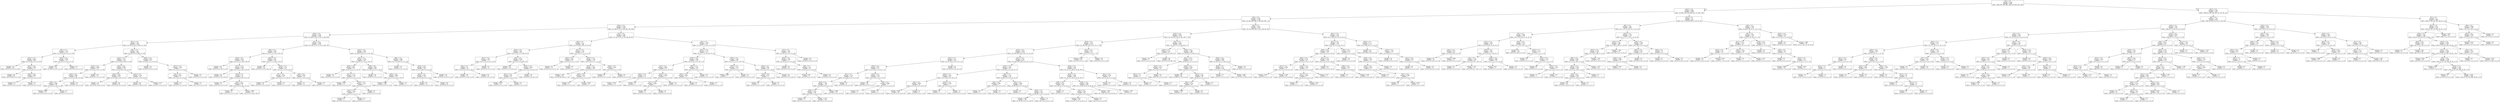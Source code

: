 digraph Tree {
node [shape=box] ;
0 [label="X[2] <= 0.5\nentropy = 3.168\nsamples = 8365\nvalue = [996, 953, 905, 895, 1000, 878, 892, 942, 904]"] ;
1 [label="X[14] <= 0.5\nentropy = 2.964\nsamples = 5978\nvalue = [0, 889, 759, 732, 368, 816, 727, 904, 783]"] ;
0 -> 1 [labeldistance=2.5, labelangle=45, headlabel="True"] ;
2 [label="X[8] <= 0.5\nentropy = 2.798\nsamples = 5164\nvalue = [0, 819, 640, 663, 0, 789, 634, 846, 773]"] ;
1 -> 2 ;
3 [label="X[20] <= 0.5\nentropy = 2.558\nsamples = 3139\nvalue = [0, 509, 0, 417, 0, 592, 385, 555, 681]"] ;
2 -> 3 ;
4 [label="X[23] <= 0.5\nentropy = 2.289\nsamples = 2259\nvalue = [0, 368, 0, 342, 0, 474, 0, 456, 619]"] ;
3 -> 4 ;
5 [label="X[17] <= 0.5\nentropy = 1.83\nsamples = 1189\nvalue = [0, 164, 0, 185, 0, 299, 0, 0, 541]"] ;
4 -> 5 ;
6 [label="X[5] <= 0.5\nentropy = 1.155\nsamples = 725\nvalue = [0, 118, 0, 92, 0, 0, 0, 0, 515]"] ;
5 -> 6 ;
7 [label="X[11] <= 0.5\nentropy = 0.616\nsamples = 604\nvalue = [0, 0, 0, 92, 0, 0, 0, 0, 512]"] ;
6 -> 7 ;
8 [label="entropy = 0.0\nsamples = 507\nvalue = [0, 0, 0, 0, 0, 0, 0, 0, 507]"] ;
7 -> 8 ;
9 [label="X[12] <= 0.5\nentropy = 0.293\nsamples = 97\nvalue = [0, 0, 0, 92, 0, 0, 0, 0, 5]"] ;
7 -> 9 ;
10 [label="entropy = 0.0\nsamples = 88\nvalue = [0, 0, 0, 88, 0, 0, 0, 0, 0]"] ;
9 -> 10 ;
11 [label="X[26] <= 0.5\nentropy = 0.991\nsamples = 9\nvalue = [0, 0, 0, 4, 0, 0, 0, 0, 5]"] ;
9 -> 11 ;
12 [label="entropy = 0.0\nsamples = 4\nvalue = [0, 0, 0, 4, 0, 0, 0, 0, 0]"] ;
11 -> 12 ;
13 [label="entropy = 0.0\nsamples = 5\nvalue = [0, 0, 0, 0, 0, 0, 0, 0, 5]"] ;
11 -> 13 ;
14 [label="X[12] <= 0.5\nentropy = 0.168\nsamples = 121\nvalue = [0, 118, 0, 0, 0, 0, 0, 0, 3]"] ;
6 -> 14 ;
15 [label="entropy = 0.0\nsamples = 118\nvalue = [0, 118, 0, 0, 0, 0, 0, 0, 0]"] ;
14 -> 15 ;
16 [label="entropy = 0.0\nsamples = 3\nvalue = [0, 0, 0, 0, 0, 0, 0, 0, 3]"] ;
14 -> 16 ;
17 [label="X[5] <= 0.5\nentropy = 1.437\nsamples = 464\nvalue = [0, 46, 0, 93, 0, 299, 0, 0, 26]"] ;
5 -> 17 ;
18 [label="X[11] <= 0.5\nentropy = 1.074\nsamples = 412\nvalue = [0, 0, 0, 90, 0, 296, 0, 0, 26]"] ;
17 -> 18 ;
19 [label="X[13] <= 0.5\nentropy = 0.499\nsamples = 237\nvalue = [0, 0, 0, 0, 0, 211, 0, 0, 26]"] ;
18 -> 19 ;
20 [label="X[24] <= 0.5\nentropy = 0.967\nsamples = 66\nvalue = [0, 0, 0, 0, 0, 40, 0, 0, 26]"] ;
19 -> 20 ;
21 [label="X[6] <= 0.5\nentropy = 0.992\nsamples = 58\nvalue = [0, 0, 0, 0, 0, 32, 0, 0, 26]"] ;
20 -> 21 ;
22 [label="entropy = 0.989\nsamples = 57\nvalue = [0, 0, 0, 0, 0, 32, 0, 0, 25]"] ;
21 -> 22 ;
23 [label="entropy = 0.0\nsamples = 1\nvalue = [0, 0, 0, 0, 0, 0, 0, 0, 1]"] ;
21 -> 23 ;
24 [label="entropy = 0.0\nsamples = 8\nvalue = [0, 0, 0, 0, 0, 8, 0, 0, 0]"] ;
20 -> 24 ;
25 [label="entropy = 0.0\nsamples = 171\nvalue = [0, 0, 0, 0, 0, 171, 0, 0, 0]"] ;
19 -> 25 ;
26 [label="X[25] <= 0.5\nentropy = 0.999\nsamples = 175\nvalue = [0, 0, 0, 90, 0, 85, 0, 0, 0]"] ;
18 -> 26 ;
27 [label="X[19] <= 0.5\nentropy = 0.905\nsamples = 131\nvalue = [0, 0, 0, 89, 0, 42, 0, 0, 0]"] ;
26 -> 27 ;
28 [label="entropy = 1.0\nsamples = 85\nvalue = [0, 0, 0, 43, 0, 42, 0, 0, 0]"] ;
27 -> 28 ;
29 [label="entropy = 0.0\nsamples = 46\nvalue = [0, 0, 0, 46, 0, 0, 0, 0, 0]"] ;
27 -> 29 ;
30 [label="X[13] <= 0.5\nentropy = 0.156\nsamples = 44\nvalue = [0, 0, 0, 1, 0, 43, 0, 0, 0]"] ;
26 -> 30 ;
31 [label="entropy = 0.0\nsamples = 39\nvalue = [0, 0, 0, 0, 0, 39, 0, 0, 0]"] ;
30 -> 31 ;
32 [label="entropy = 0.722\nsamples = 5\nvalue = [0, 0, 0, 1, 0, 4, 0, 0, 0]"] ;
30 -> 32 ;
33 [label="X[26] <= 0.5\nentropy = 0.631\nsamples = 52\nvalue = [0, 46, 0, 3, 0, 3, 0, 0, 0]"] ;
17 -> 33 ;
34 [label="entropy = 0.0\nsamples = 45\nvalue = [0, 45, 0, 0, 0, 0, 0, 0, 0]"] ;
33 -> 34 ;
35 [label="X[11] <= 0.5\nentropy = 1.449\nsamples = 7\nvalue = [0, 1, 0, 3, 0, 3, 0, 0, 0]"] ;
33 -> 35 ;
36 [label="X[1] <= 0.5\nentropy = 0.811\nsamples = 4\nvalue = [0, 1, 0, 0, 0, 3, 0, 0, 0]"] ;
35 -> 36 ;
37 [label="entropy = 0.0\nsamples = 3\nvalue = [0, 0, 0, 0, 0, 3, 0, 0, 0]"] ;
36 -> 37 ;
38 [label="entropy = 0.0\nsamples = 1\nvalue = [0, 1, 0, 0, 0, 0, 0, 0, 0]"] ;
36 -> 38 ;
39 [label="entropy = 0.0\nsamples = 3\nvalue = [0, 0, 0, 3, 0, 0, 0, 0, 0]"] ;
35 -> 39 ;
40 [label="X[1] <= 0.5\nentropy = 2.089\nsamples = 1070\nvalue = [0, 204, 0, 157, 0, 175, 0, 456, 78]"] ;
4 -> 40 ;
41 [label="X[4] <= 0.5\nentropy = 1.001\nsamples = 535\nvalue = [0, 0, 0, 7, 0, 173, 0, 355, 0]"] ;
40 -> 41 ;
42 [label="X[25] <= 0.5\nentropy = 0.914\nsamples = 243\nvalue = [0, 0, 0, 0, 0, 163, 0, 80, 0]"] ;
41 -> 42 ;
43 [label="entropy = 0.0\nsamples = 123\nvalue = [0, 0, 0, 0, 0, 123, 0, 0, 0]"] ;
42 -> 43 ;
44 [label="X[17] <= 0.5\nentropy = 0.918\nsamples = 120\nvalue = [0, 0, 0, 0, 0, 40, 0, 80, 0]"] ;
42 -> 44 ;
45 [label="entropy = 0.0\nsamples = 39\nvalue = [0, 0, 0, 0, 0, 0, 0, 39, 0]"] ;
44 -> 45 ;
46 [label="X[19] <= 0.5\nentropy = 1.0\nsamples = 81\nvalue = [0, 0, 0, 0, 0, 40, 0, 41, 0]"] ;
44 -> 46 ;
47 [label="entropy = 0.0\nsamples = 4\nvalue = [0, 0, 0, 0, 0, 4, 0, 0, 0]"] ;
46 -> 47 ;
48 [label="X[5] <= 0.5\nentropy = 0.997\nsamples = 77\nvalue = [0, 0, 0, 0, 0, 36, 0, 41, 0]"] ;
46 -> 48 ;
49 [label="entropy = 0.0\nsamples = 3\nvalue = [0, 0, 0, 0, 0, 0, 0, 3, 0]"] ;
48 -> 49 ;
50 [label="entropy = 0.999\nsamples = 74\nvalue = [0, 0, 0, 0, 0, 36, 0, 38, 0]"] ;
48 -> 50 ;
51 [label="X[25] <= 0.5\nentropy = 0.377\nsamples = 292\nvalue = [0, 0, 0, 7, 0, 10, 0, 275, 0]"] ;
41 -> 51 ;
52 [label="entropy = 0.0\nsamples = 242\nvalue = [0, 0, 0, 0, 0, 0, 0, 242, 0]"] ;
51 -> 52 ;
53 [label="X[18] <= 0.5\nentropy = 1.257\nsamples = 50\nvalue = [0, 0, 0, 7, 0, 10, 0, 33, 0]"] ;
51 -> 53 ;
54 [label="X[7] <= 0.5\nentropy = 0.316\nsamples = 35\nvalue = [0, 0, 0, 0, 0, 2, 0, 33, 0]"] ;
53 -> 54 ;
55 [label="entropy = 0.0\nsamples = 33\nvalue = [0, 0, 0, 0, 0, 0, 0, 33, 0]"] ;
54 -> 55 ;
56 [label="entropy = 0.0\nsamples = 2\nvalue = [0, 0, 0, 0, 0, 2, 0, 0, 0]"] ;
54 -> 56 ;
57 [label="X[6] <= 0.5\nentropy = 0.997\nsamples = 15\nvalue = [0, 0, 0, 7, 0, 8, 0, 0, 0]"] ;
53 -> 57 ;
58 [label="entropy = 0.0\nsamples = 8\nvalue = [0, 0, 0, 0, 0, 8, 0, 0, 0]"] ;
57 -> 58 ;
59 [label="entropy = 0.0\nsamples = 7\nvalue = [0, 0, 0, 7, 0, 0, 0, 0, 0]"] ;
57 -> 59 ;
60 [label="X[11] <= 0.5\nentropy = 1.934\nsamples = 535\nvalue = [0, 204, 0, 150, 0, 2, 0, 101, 78]"] ;
40 -> 60 ;
61 [label="X[5] <= 0.5\nentropy = 1.158\nsamples = 236\nvalue = [0, 129, 0, 0, 0, 2, 0, 101, 4]"] ;
60 -> 61 ;
62 [label="X[26] <= 0.5\nentropy = 0.887\nsamples = 31\nvalue = [0, 0, 0, 0, 0, 2, 0, 25, 4]"] ;
61 -> 62 ;
63 [label="entropy = 0.0\nsamples = 13\nvalue = [0, 0, 0, 0, 0, 0, 0, 13, 0]"] ;
62 -> 63 ;
64 [label="X[17] <= 0.5\nentropy = 1.224\nsamples = 18\nvalue = [0, 0, 0, 0, 0, 2, 0, 12, 4]"] ;
62 -> 64 ;
65 [label="entropy = 0.845\nsamples = 11\nvalue = [0, 0, 0, 0, 0, 0, 0, 8, 3]"] ;
64 -> 65 ;
66 [label="X[10] <= 0.5\nentropy = 1.379\nsamples = 7\nvalue = [0, 0, 0, 0, 0, 2, 0, 4, 1]"] ;
64 -> 66 ;
67 [label="X[12] <= 0.5\nentropy = 0.918\nsamples = 3\nvalue = [0, 0, 0, 0, 0, 2, 0, 0, 1]"] ;
66 -> 67 ;
68 [label="entropy = 0.0\nsamples = 1\nvalue = [0, 0, 0, 0, 0, 0, 0, 0, 1]"] ;
67 -> 68 ;
69 [label="entropy = 0.0\nsamples = 2\nvalue = [0, 0, 0, 0, 0, 2, 0, 0, 0]"] ;
67 -> 69 ;
70 [label="entropy = 0.0\nsamples = 4\nvalue = [0, 0, 0, 0, 0, 0, 0, 4, 0]"] ;
66 -> 70 ;
71 [label="X[6] <= 0.5\nentropy = 0.951\nsamples = 205\nvalue = [0, 129, 0, 0, 0, 0, 0, 76, 0]"] ;
61 -> 71 ;
72 [label="entropy = 0.0\nsamples = 58\nvalue = [0, 58, 0, 0, 0, 0, 0, 0, 0]"] ;
71 -> 72 ;
73 [label="X[25] <= 0.5\nentropy = 0.999\nsamples = 147\nvalue = [0, 71, 0, 0, 0, 0, 0, 76, 0]"] ;
71 -> 73 ;
74 [label="entropy = 0.999\nsamples = 146\nvalue = [0, 71, 0, 0, 0, 0, 0, 75, 0]"] ;
73 -> 74 ;
75 [label="entropy = 0.0\nsamples = 1\nvalue = [0, 0, 0, 0, 0, 0, 0, 1, 0]"] ;
73 -> 75 ;
76 [label="X[6] <= 0.5\nentropy = 1.498\nsamples = 299\nvalue = [0, 75, 0, 150, 0, 0, 0, 0, 74]"] ;
60 -> 76 ;
77 [label="entropy = 0.0\nsamples = 75\nvalue = [0, 75, 0, 0, 0, 0, 0, 0, 0]"] ;
76 -> 77 ;
78 [label="X[12] <= 0.5\nentropy = 0.915\nsamples = 224\nvalue = [0, 0, 0, 150, 0, 0, 0, 0, 74]"] ;
76 -> 78 ;
79 [label="X[24] <= 0.5\nentropy = 0.912\nsamples = 110\nvalue = [0, 0, 0, 36, 0, 0, 0, 0, 74]"] ;
78 -> 79 ;
80 [label="entropy = 0.0\nsamples = 74\nvalue = [0, 0, 0, 0, 0, 0, 0, 0, 74]"] ;
79 -> 80 ;
81 [label="entropy = 0.0\nsamples = 36\nvalue = [0, 0, 0, 36, 0, 0, 0, 0, 0]"] ;
79 -> 81 ;
82 [label="entropy = 0.0\nsamples = 114\nvalue = [0, 0, 0, 114, 0, 0, 0, 0, 0]"] ;
78 -> 82 ;
83 [label="X[1] <= 0.5\nentropy = 2.261\nsamples = 880\nvalue = [0, 141, 0, 75, 0, 118, 385, 99, 62]"] ;
3 -> 83 ;
84 [label="X[6] <= 0.5\nentropy = 1.577\nsamples = 469\nvalue = [0, 0, 0, 68, 0, 98, 274, 29, 0]"] ;
83 -> 84 ;
85 [label="X[13] <= 0.5\nentropy = 1.031\nsamples = 332\nvalue = [0, 0, 0, 21, 0, 27, 266, 18, 0]"] ;
84 -> 85 ;
86 [label="X[11] <= 0.5\nentropy = 1.581\nsamples = 57\nvalue = [0, 0, 0, 21, 0, 18, 0, 18, 0]"] ;
85 -> 86 ;
87 [label="X[5] <= 0.5\nentropy = 1.0\nsamples = 36\nvalue = [0, 0, 0, 0, 0, 18, 0, 18, 0]"] ;
86 -> 87 ;
88 [label="entropy = 0.0\nsamples = 18\nvalue = [0, 0, 0, 0, 0, 18, 0, 0, 0]"] ;
87 -> 88 ;
89 [label="entropy = 0.0\nsamples = 18\nvalue = [0, 0, 0, 0, 0, 0, 0, 18, 0]"] ;
87 -> 89 ;
90 [label="entropy = 0.0\nsamples = 21\nvalue = [0, 0, 0, 21, 0, 0, 0, 0, 0]"] ;
86 -> 90 ;
91 [label="X[3] <= 0.5\nentropy = 0.208\nsamples = 275\nvalue = [0, 0, 0, 0, 0, 9, 266, 0, 0]"] ;
85 -> 91 ;
92 [label="entropy = 0.0\nsamples = 218\nvalue = [0, 0, 0, 0, 0, 0, 218, 0, 0]"] ;
91 -> 92 ;
93 [label="X[22] <= 0.5\nentropy = 0.629\nsamples = 57\nvalue = [0, 0, 0, 0, 0, 9, 48, 0, 0]"] ;
91 -> 93 ;
94 [label="X[11] <= 0.5\nentropy = 0.89\nsamples = 13\nvalue = [0, 0, 0, 0, 0, 9, 4, 0, 0]"] ;
93 -> 94 ;
95 [label="entropy = 0.684\nsamples = 11\nvalue = [0, 0, 0, 0, 0, 9, 2, 0, 0]"] ;
94 -> 95 ;
96 [label="entropy = 0.0\nsamples = 2\nvalue = [0, 0, 0, 0, 0, 0, 2, 0, 0]"] ;
94 -> 96 ;
97 [label="entropy = 0.0\nsamples = 44\nvalue = [0, 0, 0, 0, 0, 0, 44, 0, 0]"] ;
93 -> 97 ;
98 [label="X[17] <= 0.5\nentropy = 1.552\nsamples = 137\nvalue = [0, 0, 0, 47, 0, 71, 8, 11, 0]"] ;
84 -> 98 ;
99 [label="X[10] <= 0.5\nentropy = 0.902\nsamples = 22\nvalue = [0, 0, 0, 15, 0, 0, 7, 0, 0]"] ;
98 -> 99 ;
100 [label="entropy = 0.0\nsamples = 15\nvalue = [0, 0, 0, 15, 0, 0, 0, 0, 0]"] ;
99 -> 100 ;
101 [label="entropy = 0.0\nsamples = 7\nvalue = [0, 0, 0, 0, 0, 0, 7, 0, 0]"] ;
99 -> 101 ;
102 [label="X[25] <= 0.5\nentropy = 1.326\nsamples = 115\nvalue = [0, 0, 0, 32, 0, 71, 1, 11, 0]"] ;
98 -> 102 ;
103 [label="X[10] <= 0.5\nentropy = 1.228\nsamples = 108\nvalue = [0, 0, 0, 26, 0, 71, 0, 11, 0]"] ;
102 -> 103 ;
104 [label="entropy = 1.203\nsamples = 93\nvalue = [0, 0, 0, 26, 0, 60, 0, 7, 0]"] ;
103 -> 104 ;
105 [label="X[23] <= 0.5\nentropy = 0.837\nsamples = 15\nvalue = [0, 0, 0, 0, 0, 11, 0, 4, 0]"] ;
103 -> 105 ;
106 [label="entropy = 0.0\nsamples = 4\nvalue = [0, 0, 0, 0, 0, 4, 0, 0, 0]"] ;
105 -> 106 ;
107 [label="entropy = 0.946\nsamples = 11\nvalue = [0, 0, 0, 0, 0, 7, 0, 4, 0]"] ;
105 -> 107 ;
108 [label="X[23] <= 0.5\nentropy = 0.592\nsamples = 7\nvalue = [0, 0, 0, 6, 0, 0, 1, 0, 0]"] ;
102 -> 108 ;
109 [label="entropy = 0.0\nsamples = 1\nvalue = [0, 0, 0, 0, 0, 0, 1, 0, 0]"] ;
108 -> 109 ;
110 [label="entropy = 0.0\nsamples = 6\nvalue = [0, 0, 0, 6, 0, 0, 0, 0, 0]"] ;
108 -> 110 ;
111 [label="X[5] <= 0.5\nentropy = 2.198\nsamples = 411\nvalue = [0, 141, 0, 7, 0, 20, 111, 70, 62]"] ;
83 -> 111 ;
112 [label="X[11] <= 0.5\nentropy = 1.779\nsamples = 217\nvalue = [0, 0, 0, 7, 0, 18, 105, 70, 17]"] ;
111 -> 112 ;
113 [label="X[16] <= 0.5\nentropy = 1.004\nsamples = 129\nvalue = [0, 0, 0, 0, 0, 15, 103, 7, 4]"] ;
112 -> 113 ;
114 [label="X[7] <= 0.5\nentropy = 0.646\nsamples = 91\nvalue = [0, 0, 0, 0, 0, 15, 76, 0, 0]"] ;
113 -> 114 ;
115 [label="X[25] <= 0.5\nentropy = 0.75\nsamples = 14\nvalue = [0, 0, 0, 0, 0, 11, 3, 0, 0]"] ;
114 -> 115 ;
116 [label="entropy = 0.619\nsamples = 13\nvalue = [0, 0, 0, 0, 0, 11, 2, 0, 0]"] ;
115 -> 116 ;
117 [label="entropy = 0.0\nsamples = 1\nvalue = [0, 0, 0, 0, 0, 0, 1, 0, 0]"] ;
115 -> 117 ;
118 [label="X[23] <= 0.5\nentropy = 0.295\nsamples = 77\nvalue = [0, 0, 0, 0, 0, 4, 73, 0, 0]"] ;
114 -> 118 ;
119 [label="X[17] <= 0.5\nentropy = 0.985\nsamples = 7\nvalue = [0, 0, 0, 0, 0, 4, 3, 0, 0]"] ;
118 -> 119 ;
120 [label="entropy = 0.0\nsamples = 3\nvalue = [0, 0, 0, 0, 0, 0, 3, 0, 0]"] ;
119 -> 120 ;
121 [label="entropy = 0.0\nsamples = 4\nvalue = [0, 0, 0, 0, 0, 4, 0, 0, 0]"] ;
119 -> 121 ;
122 [label="entropy = 0.0\nsamples = 70\nvalue = [0, 0, 0, 0, 0, 0, 70, 0, 0]"] ;
118 -> 122 ;
123 [label="X[6] <= 0.5\nentropy = 1.142\nsamples = 38\nvalue = [0, 0, 0, 0, 0, 0, 27, 7, 4]"] ;
113 -> 123 ;
124 [label="X[23] <= 0.5\nentropy = 0.946\nsamples = 11\nvalue = [0, 0, 0, 0, 0, 0, 0, 7, 4]"] ;
123 -> 124 ;
125 [label="entropy = 0.0\nsamples = 4\nvalue = [0, 0, 0, 0, 0, 0, 0, 0, 4]"] ;
124 -> 125 ;
126 [label="entropy = 0.0\nsamples = 7\nvalue = [0, 0, 0, 0, 0, 0, 0, 7, 0]"] ;
124 -> 126 ;
127 [label="entropy = 0.0\nsamples = 27\nvalue = [0, 0, 0, 0, 0, 0, 27, 0, 0]"] ;
123 -> 127 ;
128 [label="X[16] <= 0.5\nentropy = 1.334\nsamples = 88\nvalue = [0, 0, 0, 7, 0, 3, 2, 63, 13]"] ;
112 -> 128 ;
129 [label="X[23] <= 0.5\nentropy = 1.279\nsamples = 20\nvalue = [0, 0, 0, 4, 0, 3, 0, 0, 13]"] ;
128 -> 129 ;
130 [label="entropy = 0.985\nsamples = 7\nvalue = [0, 0, 0, 4, 0, 3, 0, 0, 0]"] ;
129 -> 130 ;
131 [label="entropy = 0.0\nsamples = 13\nvalue = [0, 0, 0, 0, 0, 0, 0, 0, 13]"] ;
129 -> 131 ;
132 [label="X[23] <= 0.5\nentropy = 0.45\nsamples = 68\nvalue = [0, 0, 0, 3, 0, 0, 2, 63, 0]"] ;
128 -> 132 ;
133 [label="X[24] <= 0.5\nentropy = 0.971\nsamples = 5\nvalue = [0, 0, 0, 3, 0, 0, 2, 0, 0]"] ;
132 -> 133 ;
134 [label="entropy = 0.0\nsamples = 2\nvalue = [0, 0, 0, 0, 0, 0, 2, 0, 0]"] ;
133 -> 134 ;
135 [label="entropy = 0.0\nsamples = 3\nvalue = [0, 0, 0, 3, 0, 0, 0, 0, 0]"] ;
133 -> 135 ;
136 [label="entropy = 0.0\nsamples = 63\nvalue = [0, 0, 0, 0, 0, 0, 0, 63, 0]"] ;
132 -> 136 ;
137 [label="X[7] <= 0.5\nentropy = 1.047\nsamples = 194\nvalue = [0, 141, 0, 0, 0, 2, 6, 0, 45]"] ;
111 -> 137 ;
138 [label="X[24] <= 0.5\nentropy = 1.365\nsamples = 71\nvalue = [0, 18, 0, 0, 0, 2, 6, 0, 45]"] ;
137 -> 138 ;
139 [label="entropy = 0.0\nsamples = 45\nvalue = [0, 0, 0, 0, 0, 0, 0, 0, 45]"] ;
138 -> 139 ;
140 [label="X[9] <= 0.5\nentropy = 1.14\nsamples = 26\nvalue = [0, 18, 0, 0, 0, 2, 6, 0, 0]"] ;
138 -> 140 ;
141 [label="entropy = 0.811\nsamples = 8\nvalue = [0, 0, 0, 0, 0, 2, 6, 0, 0]"] ;
140 -> 141 ;
142 [label="entropy = 0.0\nsamples = 18\nvalue = [0, 18, 0, 0, 0, 0, 0, 0, 0]"] ;
140 -> 142 ;
143 [label="entropy = 0.0\nsamples = 123\nvalue = [0, 123, 0, 0, 0, 0, 0, 0, 0]"] ;
137 -> 143 ;
144 [label="X[4] <= 0.5\nentropy = 2.613\nsamples = 2025\nvalue = [0, 310, 640, 246, 0, 197, 249, 291, 92]"] ;
2 -> 144 ;
145 [label="X[10] <= 0.5\nentropy = 2.602\nsamples = 1576\nvalue = [0, 310, 451, 226, 0, 182, 240, 77, 90]"] ;
144 -> 145 ;
146 [label="X[18] <= 0.5\nentropy = 2.475\nsamples = 1210\nvalue = [0, 186, 424, 226, 0, 34, 174, 77, 89]"] ;
145 -> 146 ;
147 [label="X[12] <= 0.5\nentropy = 2.328\nsamples = 1132\nvalue = [0, 184, 424, 226, 0, 34, 174, 76, 14]"] ;
146 -> 147 ;
148 [label="X[22] <= 0.5\nentropy = 1.517\nsamples = 320\nvalue = [0, 25, 222, 27, 0, 0, 32, 3, 11]"] ;
147 -> 148 ;
149 [label="X[19] <= 0.5\nentropy = 0.977\nsamples = 271\nvalue = [0, 0, 222, 27, 0, 0, 8, 3, 11]"] ;
148 -> 149 ;
150 [label="X[1] <= 0.5\nentropy = 1.473\nsamples = 141\nvalue = [0, 0, 94, 25, 0, 0, 8, 3, 11]"] ;
149 -> 150 ;
151 [label="X[16] <= 0.5\nentropy = 1.264\nsamples = 132\nvalue = [0, 0, 94, 25, 0, 0, 8, 3, 2]"] ;
150 -> 151 ;
152 [label="X[26] <= 0.5\nentropy = 1.161\nsamples = 106\nvalue = [0, 0, 82, 11, 0, 0, 8, 3, 2]"] ;
151 -> 152 ;
153 [label="entropy = 0.0\nsamples = 3\nvalue = [0, 0, 3, 0, 0, 0, 0, 0, 0]"] ;
152 -> 153 ;
154 [label="entropy = 1.184\nsamples = 103\nvalue = [0, 0, 79, 11, 0, 0, 8, 3, 2]"] ;
152 -> 154 ;
155 [label="entropy = 0.996\nsamples = 26\nvalue = [0, 0, 12, 14, 0, 0, 0, 0, 0]"] ;
151 -> 155 ;
156 [label="entropy = 0.0\nsamples = 9\nvalue = [0, 0, 0, 0, 0, 0, 0, 0, 9]"] ;
150 -> 156 ;
157 [label="X[15] <= 0.5\nentropy = 0.115\nsamples = 130\nvalue = [0, 0, 128, 2, 0, 0, 0, 0, 0]"] ;
149 -> 157 ;
158 [label="entropy = 0.0\nsamples = 123\nvalue = [0, 0, 123, 0, 0, 0, 0, 0, 0]"] ;
157 -> 158 ;
159 [label="X[0] <= 0.5\nentropy = 0.863\nsamples = 7\nvalue = [0, 0, 5, 2, 0, 0, 0, 0, 0]"] ;
157 -> 159 ;
160 [label="entropy = 0.0\nsamples = 2\nvalue = [0, 0, 0, 2, 0, 0, 0, 0, 0]"] ;
159 -> 160 ;
161 [label="entropy = 0.0\nsamples = 5\nvalue = [0, 0, 5, 0, 0, 0, 0, 0, 0]"] ;
159 -> 161 ;
162 [label="entropy = 1.0\nsamples = 49\nvalue = [0, 25, 0, 0, 0, 0, 24, 0, 0]"] ;
148 -> 162 ;
163 [label="X[17] <= 0.5\nentropy = 2.431\nsamples = 812\nvalue = [0, 159, 202, 199, 0, 34, 142, 73, 3]"] ;
147 -> 163 ;
164 [label="X[23] <= 0.5\nentropy = 1.901\nsamples = 257\nvalue = [0, 85, 85, 0, 0, 0, 62, 24, 1]"] ;
163 -> 164 ;
165 [label="X[19] <= 0.5\nentropy = 1.235\nsamples = 98\nvalue = [0, 3, 50, 0, 0, 0, 44, 0, 1]"] ;
164 -> 165 ;
166 [label="X[5] <= 0.5\nentropy = 0.999\nsamples = 91\nvalue = [0, 0, 47, 0, 0, 0, 44, 0, 0]"] ;
165 -> 166 ;
167 [label="entropy = 0.999\nsamples = 90\nvalue = [0, 0, 47, 0, 0, 0, 43, 0, 0]"] ;
166 -> 167 ;
168 [label="entropy = 0.0\nsamples = 1\nvalue = [0, 0, 0, 0, 0, 0, 1, 0, 0]"] ;
166 -> 168 ;
169 [label="X[24] <= 0.5\nentropy = 1.449\nsamples = 7\nvalue = [0, 3, 3, 0, 0, 0, 0, 0, 1]"] ;
165 -> 169 ;
170 [label="entropy = 0.0\nsamples = 1\nvalue = [0, 0, 0, 0, 0, 0, 0, 0, 1]"] ;
169 -> 170 ;
171 [label="entropy = 1.0\nsamples = 6\nvalue = [0, 3, 3, 0, 0, 0, 0, 0, 0]"] ;
169 -> 171 ;
172 [label="X[9] <= 0.5\nentropy = 1.741\nsamples = 159\nvalue = [0, 82, 35, 0, 0, 0, 18, 24, 0]"] ;
164 -> 172 ;
173 [label="X[0] <= 0.5\nentropy = 0.863\nsamples = 7\nvalue = [0, 2, 0, 0, 0, 0, 5, 0, 0]"] ;
172 -> 173 ;
174 [label="entropy = 0.0\nsamples = 5\nvalue = [0, 0, 0, 0, 0, 0, 5, 0, 0]"] ;
173 -> 174 ;
175 [label="entropy = 0.0\nsamples = 2\nvalue = [0, 2, 0, 0, 0, 0, 0, 0, 0]"] ;
173 -> 175 ;
176 [label="X[5] <= 0.5\nentropy = 1.699\nsamples = 152\nvalue = [0, 80, 35, 0, 0, 0, 13, 24, 0]"] ;
172 -> 176 ;
177 [label="entropy = 0.0\nsamples = 4\nvalue = [0, 0, 0, 0, 0, 0, 0, 4, 0]"] ;
176 -> 177 ;
178 [label="X[19] <= 0.5\nentropy = 1.67\nsamples = 148\nvalue = [0, 80, 35, 0, 0, 0, 13, 20, 0]"] ;
176 -> 178 ;
179 [label="entropy = 1.667\nsamples = 146\nvalue = [0, 79, 35, 0, 0, 0, 13, 19, 0]"] ;
178 -> 179 ;
180 [label="entropy = 1.0\nsamples = 2\nvalue = [0, 1, 0, 0, 0, 0, 0, 1, 0]"] ;
178 -> 180 ;
181 [label="X[19] <= 0.5\nentropy = 2.38\nsamples = 555\nvalue = [0, 74, 117, 199, 0, 34, 80, 49, 2]"] ;
163 -> 181 ;
182 [label="X[23] <= 0.5\nentropy = 2.443\nsamples = 508\nvalue = [0, 74, 117, 154, 0, 32, 80, 49, 2]"] ;
181 -> 182 ;
183 [label="X[26] <= 0.5\nentropy = 2.027\nsamples = 68\nvalue = [0, 0, 24, 11, 0, 16, 16, 0, 1]"] ;
182 -> 183 ;
184 [label="entropy = 0.0\nsamples = 2\nvalue = [0, 0, 0, 0, 0, 2, 0, 0, 0]"] ;
183 -> 184 ;
185 [label="X[5] <= 0.5\nentropy = 2.023\nsamples = 66\nvalue = [0, 0, 24, 11, 0, 14, 16, 0, 1]"] ;
183 -> 185 ;
186 [label="entropy = 2.047\nsamples = 63\nvalue = [0, 0, 21, 11, 0, 14, 16, 0, 1]"] ;
185 -> 186 ;
187 [label="entropy = 0.0\nsamples = 3\nvalue = [0, 0, 3, 0, 0, 0, 0, 0, 0]"] ;
185 -> 187 ;
188 [label="X[25] <= 0.5\nentropy = 2.384\nsamples = 440\nvalue = [0, 74, 93, 143, 0, 16, 64, 49, 1]"] ;
182 -> 188 ;
189 [label="entropy = 2.383\nsamples = 437\nvalue = [0, 73, 92, 143, 0, 16, 63, 49, 1]"] ;
188 -> 189 ;
190 [label="entropy = 1.585\nsamples = 3\nvalue = [0, 1, 1, 0, 0, 0, 1, 0, 0]"] ;
188 -> 190 ;
191 [label="X[11] <= 0.5\nentropy = 0.254\nsamples = 47\nvalue = [0, 0, 0, 45, 0, 2, 0, 0, 0]"] ;
181 -> 191 ;
192 [label="entropy = 0.0\nsamples = 2\nvalue = [0, 0, 0, 0, 0, 2, 0, 0, 0]"] ;
191 -> 192 ;
193 [label="entropy = 0.0\nsamples = 45\nvalue = [0, 0, 0, 45, 0, 0, 0, 0, 0]"] ;
191 -> 193 ;
194 [label="X[11] <= 0.5\nentropy = 0.271\nsamples = 78\nvalue = [0, 2, 0, 0, 0, 0, 0, 1, 75]"] ;
146 -> 194 ;
195 [label="entropy = 0.337\nsamples = 59\nvalue = [0, 2, 0, 0, 0, 0, 0, 1, 56]"] ;
194 -> 195 ;
196 [label="entropy = 0.0\nsamples = 19\nvalue = [0, 0, 0, 0, 0, 0, 0, 0, 19]"] ;
194 -> 196 ;
197 [label="X[0] <= 0.5\nentropy = 1.804\nsamples = 366\nvalue = [0, 124, 27, 0, 0, 148, 66, 0, 1]"] ;
145 -> 197 ;
198 [label="X[20] <= 0.5\nentropy = 0.112\nsamples = 67\nvalue = [0, 0, 1, 0, 0, 0, 66, 0, 0]"] ;
197 -> 198 ;
199 [label="entropy = 0.0\nsamples = 1\nvalue = [0, 0, 1, 0, 0, 0, 0, 0, 0]"] ;
198 -> 199 ;
200 [label="entropy = 0.0\nsamples = 66\nvalue = [0, 0, 0, 0, 0, 0, 66, 0, 0]"] ;
198 -> 200 ;
201 [label="X[20] <= 0.5\nentropy = 1.363\nsamples = 299\nvalue = [0, 124, 26, 0, 0, 148, 0, 0, 1]"] ;
197 -> 201 ;
202 [label="X[17] <= 0.5\nentropy = 0.745\nsamples = 111\nvalue = [0, 94, 14, 0, 0, 2, 0, 0, 1]"] ;
201 -> 202 ;
203 [label="X[19] <= 0.5\nentropy = 0.353\nsamples = 15\nvalue = [0, 1, 14, 0, 0, 0, 0, 0, 0]"] ;
202 -> 203 ;
204 [label="X[12] <= 0.5\nentropy = 1.0\nsamples = 2\nvalue = [0, 1, 1, 0, 0, 0, 0, 0, 0]"] ;
203 -> 204 ;
205 [label="entropy = 0.0\nsamples = 1\nvalue = [0, 1, 0, 0, 0, 0, 0, 0, 0]"] ;
204 -> 205 ;
206 [label="entropy = 0.0\nsamples = 1\nvalue = [0, 0, 1, 0, 0, 0, 0, 0, 0]"] ;
204 -> 206 ;
207 [label="entropy = 0.0\nsamples = 13\nvalue = [0, 0, 13, 0, 0, 0, 0, 0, 0]"] ;
203 -> 207 ;
208 [label="X[26] <= 0.5\nentropy = 0.229\nsamples = 96\nvalue = [0, 93, 0, 0, 0, 2, 0, 0, 1]"] ;
202 -> 208 ;
209 [label="entropy = 0.0\nsamples = 60\nvalue = [0, 60, 0, 0, 0, 0, 0, 0, 0]"] ;
208 -> 209 ;
210 [label="X[12] <= 0.5\nentropy = 0.49\nsamples = 36\nvalue = [0, 33, 0, 0, 0, 2, 0, 0, 1]"] ;
208 -> 210 ;
211 [label="X[22] <= 0.5\nentropy = 0.316\nsamples = 35\nvalue = [0, 33, 0, 0, 0, 2, 0, 0, 0]"] ;
210 -> 211 ;
212 [label="entropy = 0.684\nsamples = 11\nvalue = [0, 9, 0, 0, 0, 2, 0, 0, 0]"] ;
211 -> 212 ;
213 [label="entropy = 0.0\nsamples = 24\nvalue = [0, 24, 0, 0, 0, 0, 0, 0, 0]"] ;
211 -> 213 ;
214 [label="entropy = 0.0\nsamples = 1\nvalue = [0, 0, 0, 0, 0, 0, 0, 0, 1]"] ;
210 -> 214 ;
215 [label="X[15] <= 0.5\nentropy = 0.959\nsamples = 188\nvalue = [0, 30, 12, 0, 0, 146, 0, 0, 0]"] ;
201 -> 215 ;
216 [label="X[26] <= 0.5\nentropy = 0.71\nsamples = 169\nvalue = [0, 11, 12, 0, 0, 146, 0, 0, 0]"] ;
215 -> 216 ;
217 [label="entropy = 0.0\nsamples = 1\nvalue = [0, 0, 1, 0, 0, 0, 0, 0, 0]"] ;
216 -> 217 ;
218 [label="entropy = 0.691\nsamples = 168\nvalue = [0, 11, 11, 0, 0, 146, 0, 0, 0]"] ;
216 -> 218 ;
219 [label="entropy = 0.0\nsamples = 19\nvalue = [0, 19, 0, 0, 0, 0, 0, 0, 0]"] ;
215 -> 219 ;
220 [label="X[21] <= 0.5\nentropy = 1.547\nsamples = 449\nvalue = [0, 0, 189, 20, 0, 15, 9, 214, 2]"] ;
144 -> 220 ;
221 [label="X[12] <= 0.5\nentropy = 1.08\nsamples = 274\nvalue = [0, 0, 41, 4, 0, 4, 9, 214, 2]"] ;
220 -> 221 ;
222 [label="X[20] <= 0.5\nentropy = 0.645\nsamples = 237\nvalue = [0, 0, 9, 4, 0, 4, 6, 214, 0]"] ;
221 -> 222 ;
223 [label="X[26] <= 0.5\nentropy = 0.759\nsamples = 84\nvalue = [0, 0, 9, 0, 0, 4, 0, 71, 0]"] ;
222 -> 223 ;
224 [label="X[17] <= 0.5\nentropy = 0.364\nsamples = 72\nvalue = [0, 0, 5, 0, 0, 0, 0, 67, 0]"] ;
223 -> 224 ;
225 [label="entropy = 0.918\nsamples = 3\nvalue = [0, 0, 2, 0, 0, 0, 0, 1, 0]"] ;
224 -> 225 ;
226 [label="entropy = 0.258\nsamples = 69\nvalue = [0, 0, 3, 0, 0, 0, 0, 66, 0]"] ;
224 -> 226 ;
227 [label="X[19] <= 0.5\nentropy = 1.585\nsamples = 12\nvalue = [0, 0, 4, 0, 0, 4, 0, 4, 0]"] ;
223 -> 227 ;
228 [label="X[17] <= 0.5\nentropy = 0.985\nsamples = 7\nvalue = [0, 0, 0, 0, 0, 4, 0, 3, 0]"] ;
227 -> 228 ;
229 [label="entropy = 0.0\nsamples = 1\nvalue = [0, 0, 0, 0, 0, 0, 0, 1, 0]"] ;
228 -> 229 ;
230 [label="entropy = 0.918\nsamples = 6\nvalue = [0, 0, 0, 0, 0, 4, 0, 2, 0]"] ;
228 -> 230 ;
231 [label="entropy = 0.722\nsamples = 5\nvalue = [0, 0, 4, 0, 0, 0, 0, 1, 0]"] ;
227 -> 231 ;
232 [label="X[11] <= 0.5\nentropy = 0.412\nsamples = 153\nvalue = [0, 0, 0, 4, 0, 0, 6, 143, 0]"] ;
222 -> 232 ;
233 [label="entropy = 0.0\nsamples = 79\nvalue = [0, 0, 0, 0, 0, 0, 0, 79, 0]"] ;
232 -> 233 ;
234 [label="X[26] <= 0.5\nentropy = 0.703\nsamples = 74\nvalue = [0, 0, 0, 4, 0, 0, 6, 64, 0]"] ;
232 -> 234 ;
235 [label="entropy = 0.0\nsamples = 1\nvalue = [0, 0, 0, 0, 0, 0, 0, 1, 0]"] ;
234 -> 235 ;
236 [label="entropy = 0.709\nsamples = 73\nvalue = [0, 0, 0, 4, 0, 0, 6, 63, 0]"] ;
234 -> 236 ;
237 [label="X[0] <= 0.5\nentropy = 0.703\nsamples = 37\nvalue = [0, 0, 32, 0, 0, 0, 3, 0, 2]"] ;
221 -> 237 ;
238 [label="entropy = 0.0\nsamples = 27\nvalue = [0, 0, 27, 0, 0, 0, 0, 0, 0]"] ;
237 -> 238 ;
239 [label="X[19] <= 0.5\nentropy = 1.485\nsamples = 10\nvalue = [0, 0, 5, 0, 0, 0, 3, 0, 2]"] ;
237 -> 239 ;
240 [label="X[10] <= 0.5\nentropy = 0.954\nsamples = 8\nvalue = [0, 0, 5, 0, 0, 0, 3, 0, 0]"] ;
239 -> 240 ;
241 [label="entropy = 0.0\nsamples = 1\nvalue = [0, 0, 0, 0, 0, 0, 1, 0, 0]"] ;
240 -> 241 ;
242 [label="X[17] <= 0.5\nentropy = 0.863\nsamples = 7\nvalue = [0, 0, 5, 0, 0, 0, 2, 0, 0]"] ;
240 -> 242 ;
243 [label="entropy = 0.0\nsamples = 1\nvalue = [0, 0, 1, 0, 0, 0, 0, 0, 0]"] ;
242 -> 243 ;
244 [label="entropy = 0.918\nsamples = 6\nvalue = [0, 0, 4, 0, 0, 0, 2, 0, 0]"] ;
242 -> 244 ;
245 [label="entropy = 0.0\nsamples = 2\nvalue = [0, 0, 0, 0, 0, 0, 0, 0, 2]"] ;
239 -> 245 ;
246 [label="X[20] <= 0.5\nentropy = 0.771\nsamples = 175\nvalue = [0, 0, 148, 16, 0, 11, 0, 0, 0]"] ;
220 -> 246 ;
247 [label="entropy = 0.0\nsamples = 104\nvalue = [0, 0, 104, 0, 0, 0, 0, 0, 0]"] ;
246 -> 247 ;
248 [label="X[13] <= 0.5\nentropy = 1.329\nsamples = 71\nvalue = [0, 0, 44, 16, 0, 11, 0, 0, 0]"] ;
246 -> 248 ;
249 [label="entropy = 0.0\nsamples = 44\nvalue = [0, 0, 44, 0, 0, 0, 0, 0, 0]"] ;
248 -> 249 ;
250 [label="X[11] <= 0.5\nentropy = 0.975\nsamples = 27\nvalue = [0, 0, 0, 16, 0, 11, 0, 0, 0]"] ;
248 -> 250 ;
251 [label="entropy = 0.0\nsamples = 11\nvalue = [0, 0, 0, 0, 0, 11, 0, 0, 0]"] ;
250 -> 251 ;
252 [label="entropy = 0.0\nsamples = 16\nvalue = [0, 0, 0, 16, 0, 0, 0, 0, 0]"] ;
250 -> 252 ;
253 [label="X[24] <= 0.5\nentropy = 2.4\nsamples = 814\nvalue = [0, 70, 119, 69, 368, 27, 93, 58, 10]"] ;
1 -> 253 ;
254 [label="X[8] <= 0.5\nentropy = 1.931\nsamples = 609\nvalue = [0, 2, 117, 11, 337, 16, 75, 41, 10]"] ;
253 -> 254 ;
255 [label="X[7] <= 0.5\nentropy = 1.664\nsamples = 267\nvalue = [0, 1, 0, 9, 165, 15, 51, 25, 1]"] ;
254 -> 255 ;
256 [label="X[11] <= 0.5\nentropy = 2.045\nsamples = 154\nvalue = [0, 0, 0, 9, 60, 12, 48, 24, 1]"] ;
255 -> 256 ;
257 [label="X[21] <= 0.5\nentropy = 0.511\nsamples = 44\nvalue = [0, 0, 0, 0, 39, 5, 0, 0, 0]"] ;
256 -> 257 ;
258 [label="entropy = 0.0\nsamples = 33\nvalue = [0, 0, 0, 0, 33, 0, 0, 0, 0]"] ;
257 -> 258 ;
259 [label="entropy = 0.994\nsamples = 11\nvalue = [0, 0, 0, 0, 6, 5, 0, 0, 0]"] ;
257 -> 259 ;
260 [label="X[19] <= 0.5\nentropy = 2.067\nsamples = 110\nvalue = [0, 0, 0, 9, 21, 7, 48, 24, 1]"] ;
256 -> 260 ;
261 [label="X[1] <= 0.5\nentropy = 1.765\nsamples = 84\nvalue = [0, 0, 0, 6, 19, 7, 48, 3, 1]"] ;
260 -> 261 ;
262 [label="entropy = 0.0\nsamples = 9\nvalue = [0, 0, 0, 0, 0, 0, 9, 0, 0]"] ;
261 -> 262 ;
263 [label="entropy = 1.872\nsamples = 75\nvalue = [0, 0, 0, 6, 19, 7, 39, 3, 1]"] ;
261 -> 263 ;
264 [label="X[23] <= 0.5\nentropy = 0.893\nsamples = 26\nvalue = [0, 0, 0, 3, 2, 0, 0, 21, 0]"] ;
260 -> 264 ;
265 [label="entropy = 0.971\nsamples = 5\nvalue = [0, 0, 0, 3, 2, 0, 0, 0, 0]"] ;
264 -> 265 ;
266 [label="entropy = 0.0\nsamples = 21\nvalue = [0, 0, 0, 0, 0, 0, 0, 21, 0]"] ;
264 -> 266 ;
267 [label="X[25] <= 0.5\nentropy = 0.497\nsamples = 113\nvalue = [0, 1, 0, 0, 105, 3, 3, 1, 0]"] ;
255 -> 267 ;
268 [label="entropy = 0.0\nsamples = 104\nvalue = [0, 0, 0, 0, 104, 0, 0, 0, 0]"] ;
267 -> 268 ;
269 [label="X[18] <= 0.5\nentropy = 2.113\nsamples = 9\nvalue = [0, 1, 0, 0, 1, 3, 3, 1, 0]"] ;
267 -> 269 ;
270 [label="entropy = 0.0\nsamples = 3\nvalue = [0, 0, 0, 0, 0, 0, 3, 0, 0]"] ;
269 -> 270 ;
271 [label="X[15] <= 0.5\nentropy = 1.792\nsamples = 6\nvalue = [0, 1, 0, 0, 1, 3, 0, 1, 0]"] ;
269 -> 271 ;
272 [label="entropy = 0.0\nsamples = 3\nvalue = [0, 0, 0, 0, 0, 3, 0, 0, 0]"] ;
271 -> 272 ;
273 [label="X[22] <= 0.5\nentropy = 1.585\nsamples = 3\nvalue = [0, 1, 0, 0, 1, 0, 0, 1, 0]"] ;
271 -> 273 ;
274 [label="entropy = 1.0\nsamples = 2\nvalue = [0, 0, 0, 0, 1, 0, 0, 1, 0]"] ;
273 -> 274 ;
275 [label="entropy = 0.0\nsamples = 1\nvalue = [0, 1, 0, 0, 0, 0, 0, 0, 0]"] ;
273 -> 275 ;
276 [label="X[25] <= 0.5\nentropy = 1.734\nsamples = 342\nvalue = [0, 1, 117, 2, 172, 1, 24, 16, 9]"] ;
254 -> 276 ;
277 [label="X[18] <= 0.5\nentropy = 1.455\nsamples = 246\nvalue = [0, 1, 49, 2, 166, 1, 2, 16, 9]"] ;
276 -> 277 ;
278 [label="X[15] <= 0.5\nentropy = 0.758\nsamples = 185\nvalue = [0, 1, 16, 0, 160, 0, 2, 0, 6]"] ;
277 -> 278 ;
279 [label="X[9] <= 0.5\nentropy = 0.484\nsamples = 161\nvalue = [0, 1, 4, 0, 150, 0, 2, 0, 4]"] ;
278 -> 279 ;
280 [label="X[21] <= 0.5\nentropy = 0.182\nsamples = 128\nvalue = [0, 0, 0, 0, 125, 0, 1, 0, 2]"] ;
279 -> 280 ;
281 [label="X[3] <= 0.5\nentropy = 0.067\nsamples = 126\nvalue = [0, 0, 0, 0, 125, 0, 0, 0, 1]"] ;
280 -> 281 ;
282 [label="entropy = 0.0\nsamples = 125\nvalue = [0, 0, 0, 0, 125, 0, 0, 0, 0]"] ;
281 -> 282 ;
283 [label="entropy = 0.0\nsamples = 1\nvalue = [0, 0, 0, 0, 0, 0, 0, 0, 1]"] ;
281 -> 283 ;
284 [label="entropy = 1.0\nsamples = 2\nvalue = [0, 0, 0, 0, 0, 0, 1, 0, 1]"] ;
280 -> 284 ;
285 [label="entropy = 1.223\nsamples = 33\nvalue = [0, 1, 4, 0, 25, 0, 1, 0, 2]"] ;
279 -> 285 ;
286 [label="entropy = 1.325\nsamples = 24\nvalue = [0, 0, 12, 0, 10, 0, 0, 0, 2]"] ;
278 -> 286 ;
287 [label="entropy = 1.788\nsamples = 61\nvalue = [0, 0, 33, 2, 6, 1, 0, 16, 3]"] ;
277 -> 287 ;
288 [label="X[4] <= 0.5\nentropy = 1.089\nsamples = 96\nvalue = [0, 0, 68, 0, 6, 0, 22, 0, 0]"] ;
276 -> 288 ;
289 [label="X[23] <= 0.5\nentropy = 0.702\nsamples = 84\nvalue = [0, 0, 68, 0, 0, 0, 16, 0, 0]"] ;
288 -> 289 ;
290 [label="X[10] <= 0.5\nentropy = 0.999\nsamples = 33\nvalue = [0, 0, 17, 0, 0, 0, 16, 0, 0]"] ;
289 -> 290 ;
291 [label="entropy = 0.323\nsamples = 17\nvalue = [0, 0, 1, 0, 0, 0, 16, 0, 0]"] ;
290 -> 291 ;
292 [label="entropy = 0.0\nsamples = 16\nvalue = [0, 0, 16, 0, 0, 0, 0, 0, 0]"] ;
290 -> 292 ;
293 [label="entropy = 0.0\nsamples = 51\nvalue = [0, 0, 51, 0, 0, 0, 0, 0, 0]"] ;
289 -> 293 ;
294 [label="X[18] <= 0.5\nentropy = 1.0\nsamples = 12\nvalue = [0, 0, 0, 0, 6, 0, 6, 0, 0]"] ;
288 -> 294 ;
295 [label="entropy = 0.0\nsamples = 6\nvalue = [0, 0, 0, 0, 0, 0, 6, 0, 0]"] ;
294 -> 295 ;
296 [label="entropy = 0.0\nsamples = 6\nvalue = [0, 0, 0, 0, 6, 0, 0, 0, 0]"] ;
294 -> 296 ;
297 [label="X[8] <= 0.5\nentropy = 2.353\nsamples = 205\nvalue = [0, 68, 2, 58, 31, 11, 18, 17, 0]"] ;
253 -> 297 ;
298 [label="X[5] <= 0.5\nentropy = 1.631\nsamples = 114\nvalue = [0, 63, 0, 16, 29, 5, 0, 1, 0]"] ;
297 -> 298 ;
299 [label="X[17] <= 0.5\nentropy = 1.376\nsamples = 40\nvalue = [0, 0, 0, 13, 22, 5, 0, 0, 0]"] ;
298 -> 299 ;
300 [label="X[23] <= 0.5\nentropy = 0.31\nsamples = 18\nvalue = [0, 0, 0, 1, 17, 0, 0, 0, 0]"] ;
299 -> 300 ;
301 [label="entropy = 0.0\nsamples = 10\nvalue = [0, 0, 0, 0, 10, 0, 0, 0, 0]"] ;
300 -> 301 ;
302 [label="entropy = 0.544\nsamples = 8\nvalue = [0, 0, 0, 1, 7, 0, 0, 0, 0]"] ;
300 -> 302 ;
303 [label="X[22] <= 0.5\nentropy = 1.449\nsamples = 22\nvalue = [0, 0, 0, 12, 5, 5, 0, 0, 0]"] ;
299 -> 303 ;
304 [label="entropy = 0.0\nsamples = 1\nvalue = [0, 0, 0, 1, 0, 0, 0, 0, 0]"] ;
303 -> 304 ;
305 [label="entropy = 1.475\nsamples = 21\nvalue = [0, 0, 0, 11, 5, 5, 0, 0, 0]"] ;
303 -> 305 ;
306 [label="X[19] <= 0.5\nentropy = 0.791\nsamples = 74\nvalue = [0, 63, 0, 3, 7, 0, 0, 1, 0]"] ;
298 -> 306 ;
307 [label="entropy = 0.0\nsamples = 52\nvalue = [0, 52, 0, 0, 0, 0, 0, 0, 0]"] ;
306 -> 307 ;
308 [label="X[9] <= 0.5\nentropy = 1.62\nsamples = 22\nvalue = [0, 11, 0, 3, 7, 0, 0, 1, 0]"] ;
306 -> 308 ;
309 [label="entropy = 0.0\nsamples = 3\nvalue = [0, 0, 0, 3, 0, 0, 0, 0, 0]"] ;
308 -> 309 ;
310 [label="X[23] <= 0.5\nentropy = 1.211\nsamples = 19\nvalue = [0, 11, 0, 0, 7, 0, 0, 1, 0]"] ;
308 -> 310 ;
311 [label="entropy = 0.989\nsamples = 16\nvalue = [0, 9, 0, 0, 7, 0, 0, 0, 0]"] ;
310 -> 311 ;
312 [label="entropy = 0.918\nsamples = 3\nvalue = [0, 2, 0, 0, 0, 0, 0, 1, 0]"] ;
310 -> 312 ;
313 [label="X[20] <= 0.5\nentropy = 2.149\nsamples = 91\nvalue = [0, 5, 2, 42, 2, 6, 18, 16, 0]"] ;
297 -> 313 ;
314 [label="entropy = 0.0\nsamples = 22\nvalue = [0, 0, 0, 22, 0, 0, 0, 0, 0]"] ;
313 -> 314 ;
315 [label="entropy = 2.389\nsamples = 69\nvalue = [0, 5, 2, 20, 2, 6, 18, 16, 0]"] ;
313 -> 315 ;
316 [label="X[14] <= 0.5\nentropy = 2.401\nsamples = 2387\nvalue = [996, 64, 146, 163, 632, 62, 165, 38, 121]"] ;
0 -> 316 [labeldistance=2.5, labelangle=-45, headlabel="False"] ;
317 [label="X[9] <= 0.5\nentropy = 1.762\nsamples = 919\nvalue = [628, 55, 30, 43, 0, 26, 71, 36, 30]"] ;
316 -> 317 ;
318 [label="X[26] <= 0.5\nentropy = 1.43\nsamples = 786\nvalue = [596, 51, 17, 43, 0, 26, 16, 28, 9]"] ;
317 -> 318 ;
319 [label="X[5] <= 0.5\nentropy = 2.645\nsamples = 139\nvalue = [37, 33, 10, 16, 0, 16, 14, 13, 0]"] ;
318 -> 319 ;
320 [label="X[22] <= 0.5\nentropy = 2.457\nsamples = 71\nvalue = [22, 0, 5, 10, 0, 12, 10, 12, 0]"] ;
319 -> 320 ;
321 [label="X[20] <= 0.5\nentropy = 2.008\nsamples = 47\nvalue = [20, 0, 1, 10, 0, 2, 2, 12, 0]"] ;
320 -> 321 ;
322 [label="X[17] <= 0.5\nentropy = 0.64\nsamples = 17\nvalue = [15, 0, 1, 0, 0, 0, 0, 1, 0]"] ;
321 -> 322 ;
323 [label="X[12] <= 0.5\nentropy = 1.5\nsamples = 4\nvalue = [2, 0, 1, 0, 0, 0, 0, 1, 0]"] ;
322 -> 323 ;
324 [label="entropy = 1.0\nsamples = 2\nvalue = [1, 0, 1, 0, 0, 0, 0, 0, 0]"] ;
323 -> 324 ;
325 [label="entropy = 1.0\nsamples = 2\nvalue = [1, 0, 0, 0, 0, 0, 0, 1, 0]"] ;
323 -> 325 ;
326 [label="entropy = 0.0\nsamples = 13\nvalue = [13, 0, 0, 0, 0, 0, 0, 0, 0]"] ;
322 -> 326 ;
327 [label="X[23] <= 0.5\nentropy = 2.011\nsamples = 30\nvalue = [5, 0, 0, 10, 0, 2, 2, 11, 0]"] ;
321 -> 327 ;
328 [label="X[15] <= 0.5\nentropy = 0.961\nsamples = 13\nvalue = [5, 0, 0, 8, 0, 0, 0, 0, 0]"] ;
327 -> 328 ;
329 [label="entropy = 0.0\nsamples = 8\nvalue = [0, 0, 0, 8, 0, 0, 0, 0, 0]"] ;
328 -> 329 ;
330 [label="entropy = 0.0\nsamples = 5\nvalue = [5, 0, 0, 0, 0, 0, 0, 0, 0]"] ;
328 -> 330 ;
331 [label="X[8] <= 0.5\nentropy = 1.496\nsamples = 17\nvalue = [0, 0, 0, 2, 0, 2, 2, 11, 0]"] ;
327 -> 331 ;
332 [label="entropy = 0.0\nsamples = 9\nvalue = [0, 0, 0, 0, 0, 0, 0, 9, 0]"] ;
331 -> 332 ;
333 [label="X[17] <= 0.5\nentropy = 2.0\nsamples = 8\nvalue = [0, 0, 0, 2, 0, 2, 2, 2, 0]"] ;
331 -> 333 ;
334 [label="entropy = 1.0\nsamples = 4\nvalue = [0, 0, 0, 0, 0, 0, 2, 2, 0]"] ;
333 -> 334 ;
335 [label="X[11] <= 0.5\nentropy = 1.0\nsamples = 4\nvalue = [0, 0, 0, 2, 0, 2, 0, 0, 0]"] ;
333 -> 335 ;
336 [label="entropy = 0.0\nsamples = 2\nvalue = [0, 0, 0, 0, 0, 2, 0, 0, 0]"] ;
335 -> 336 ;
337 [label="entropy = 0.0\nsamples = 2\nvalue = [0, 0, 0, 2, 0, 0, 0, 0, 0]"] ;
335 -> 337 ;
338 [label="X[15] <= 0.5\nentropy = 1.784\nsamples = 24\nvalue = [2, 0, 4, 0, 0, 10, 8, 0, 0]"] ;
320 -> 338 ;
339 [label="X[7] <= 0.5\nentropy = 0.863\nsamples = 14\nvalue = [0, 0, 4, 0, 0, 10, 0, 0, 0]"] ;
338 -> 339 ;
340 [label="entropy = 0.0\nsamples = 4\nvalue = [0, 0, 4, 0, 0, 0, 0, 0, 0]"] ;
339 -> 340 ;
341 [label="entropy = 0.0\nsamples = 10\nvalue = [0, 0, 0, 0, 0, 10, 0, 0, 0]"] ;
339 -> 341 ;
342 [label="X[13] <= 0.5\nentropy = 0.722\nsamples = 10\nvalue = [2, 0, 0, 0, 0, 0, 8, 0, 0]"] ;
338 -> 342 ;
343 [label="entropy = 0.0\nsamples = 8\nvalue = [0, 0, 0, 0, 0, 0, 8, 0, 0]"] ;
342 -> 343 ;
344 [label="entropy = 0.0\nsamples = 2\nvalue = [2, 0, 0, 0, 0, 0, 0, 0, 0]"] ;
342 -> 344 ;
345 [label="X[13] <= 0.5\nentropy = 2.144\nsamples = 68\nvalue = [15, 33, 5, 6, 0, 4, 4, 1, 0]"] ;
319 -> 345 ;
346 [label="X[19] <= 0.5\nentropy = 0.73\nsamples = 35\nvalue = [0, 30, 0, 3, 0, 0, 2, 0, 0]"] ;
345 -> 346 ;
347 [label="X[22] <= 0.5\nentropy = 0.523\nsamples = 33\nvalue = [0, 30, 0, 1, 0, 0, 2, 0, 0]"] ;
346 -> 347 ;
348 [label="X[10] <= 0.5\nentropy = 0.337\nsamples = 32\nvalue = [0, 30, 0, 0, 0, 0, 2, 0, 0]"] ;
347 -> 348 ;
349 [label="entropy = 0.0\nsamples = 12\nvalue = [0, 12, 0, 0, 0, 0, 0, 0, 0]"] ;
348 -> 349 ;
350 [label="X[7] <= 0.5\nentropy = 0.469\nsamples = 20\nvalue = [0, 18, 0, 0, 0, 0, 2, 0, 0]"] ;
348 -> 350 ;
351 [label="entropy = 0.503\nsamples = 18\nvalue = [0, 16, 0, 0, 0, 0, 2, 0, 0]"] ;
350 -> 351 ;
352 [label="entropy = 0.0\nsamples = 2\nvalue = [0, 2, 0, 0, 0, 0, 0, 0, 0]"] ;
350 -> 352 ;
353 [label="entropy = 0.0\nsamples = 1\nvalue = [0, 0, 0, 1, 0, 0, 0, 0, 0]"] ;
347 -> 353 ;
354 [label="entropy = 0.0\nsamples = 2\nvalue = [0, 0, 0, 2, 0, 0, 0, 0, 0]"] ;
346 -> 354 ;
355 [label="X[24] <= 0.5\nentropy = 2.326\nsamples = 33\nvalue = [15, 3, 5, 3, 0, 4, 2, 1, 0]"] ;
345 -> 355 ;
356 [label="entropy = 0.0\nsamples = 13\nvalue = [13, 0, 0, 0, 0, 0, 0, 0, 0]"] ;
355 -> 356 ;
357 [label="X[18] <= 0.5\nentropy = 2.666\nsamples = 20\nvalue = [2, 3, 5, 3, 0, 4, 2, 1, 0]"] ;
355 -> 357 ;
358 [label="X[21] <= 0.5\nentropy = 2.602\nsamples = 16\nvalue = [2, 1, 5, 3, 0, 2, 2, 1, 0]"] ;
357 -> 358 ;
359 [label="entropy = 2.549\nsamples = 15\nvalue = [1, 1, 5, 3, 0, 2, 2, 1, 0]"] ;
358 -> 359 ;
360 [label="entropy = 0.0\nsamples = 1\nvalue = [1, 0, 0, 0, 0, 0, 0, 0, 0]"] ;
358 -> 360 ;
361 [label="X[22] <= 0.5\nentropy = 1.0\nsamples = 4\nvalue = [0, 2, 0, 0, 0, 2, 0, 0, 0]"] ;
357 -> 361 ;
362 [label="entropy = 0.0\nsamples = 2\nvalue = [0, 0, 0, 0, 0, 2, 0, 0, 0]"] ;
361 -> 362 ;
363 [label="entropy = 0.0\nsamples = 2\nvalue = [0, 2, 0, 0, 0, 0, 0, 0, 0]"] ;
361 -> 363 ;
364 [label="X[18] <= 0.5\nentropy = 0.918\nsamples = 647\nvalue = [559, 18, 7, 27, 0, 10, 2, 15, 9]"] ;
318 -> 364 ;
365 [label="X[8] <= 0.5\nentropy = 0.676\nsamples = 612\nvalue = [556, 18, 6, 8, 0, 4, 2, 9, 9]"] ;
364 -> 365 ;
366 [label="X[16] <= 0.5\nentropy = 1.814\nsamples = 82\nvalue = [47, 16, 0, 0, 0, 4, 1, 8, 6]"] ;
365 -> 366 ;
367 [label="X[12] <= 0.5\nentropy = 1.655\nsamples = 73\nvalue = [47, 10, 0, 0, 0, 4, 1, 8, 3]"] ;
366 -> 367 ;
368 [label="X[15] <= 0.5\nentropy = 2.183\nsamples = 43\nvalue = [17, 10, 0, 0, 0, 4, 1, 8, 3]"] ;
367 -> 368 ;
369 [label="entropy = 2.213\nsamples = 37\nvalue = [14, 10, 0, 0, 0, 4, 1, 5, 3]"] ;
368 -> 369 ;
370 [label="entropy = 1.0\nsamples = 6\nvalue = [3, 0, 0, 0, 0, 0, 0, 3, 0]"] ;
368 -> 370 ;
371 [label="entropy = 0.0\nsamples = 30\nvalue = [30, 0, 0, 0, 0, 0, 0, 0, 0]"] ;
367 -> 371 ;
372 [label="X[23] <= 0.5\nentropy = 0.918\nsamples = 9\nvalue = [0, 6, 0, 0, 0, 0, 0, 0, 3]"] ;
366 -> 372 ;
373 [label="entropy = 0.0\nsamples = 3\nvalue = [0, 0, 0, 0, 0, 0, 0, 0, 3]"] ;
372 -> 373 ;
374 [label="entropy = 0.0\nsamples = 6\nvalue = [0, 6, 0, 0, 0, 0, 0, 0, 0]"] ;
372 -> 374 ;
375 [label="X[22] <= 0.5\nentropy = 0.327\nsamples = 530\nvalue = [509, 2, 6, 8, 0, 0, 1, 1, 3]"] ;
365 -> 375 ;
376 [label="X[15] <= 0.5\nentropy = 0.242\nsamples = 521\nvalue = [507, 2, 5, 2, 0, 0, 1, 1, 3]"] ;
375 -> 376 ;
377 [label="X[3] <= 0.5\nentropy = 0.13\nsamples = 509\nvalue = [502, 1, 3, 2, 0, 0, 0, 0, 1]"] ;
376 -> 377 ;
378 [label="X[11] <= 0.5\nentropy = 0.041\nsamples = 502\nvalue = [500, 1, 0, 1, 0, 0, 0, 0, 0]"] ;
377 -> 378 ;
379 [label="X[20] <= 0.5\nentropy = 0.119\nsamples = 62\nvalue = [61, 1, 0, 0, 0, 0, 0, 0, 0]"] ;
378 -> 379 ;
380 [label="entropy = 0.0\nsamples = 56\nvalue = [56, 0, 0, 0, 0, 0, 0, 0, 0]"] ;
379 -> 380 ;
381 [label="X[5] <= 0.5\nentropy = 0.65\nsamples = 6\nvalue = [5, 1, 0, 0, 0, 0, 0, 0, 0]"] ;
379 -> 381 ;
382 [label="entropy = 0.0\nsamples = 5\nvalue = [5, 0, 0, 0, 0, 0, 0, 0, 0]"] ;
381 -> 382 ;
383 [label="entropy = 0.0\nsamples = 1\nvalue = [0, 1, 0, 0, 0, 0, 0, 0, 0]"] ;
381 -> 383 ;
384 [label="X[12] <= 0.5\nentropy = 0.023\nsamples = 440\nvalue = [439, 0, 0, 1, 0, 0, 0, 0, 0]"] ;
378 -> 384 ;
385 [label="entropy = 0.023\nsamples = 438\nvalue = [437, 0, 0, 1, 0, 0, 0, 0, 0]"] ;
384 -> 385 ;
386 [label="entropy = 0.0\nsamples = 2\nvalue = [2, 0, 0, 0, 0, 0, 0, 0, 0]"] ;
384 -> 386 ;
387 [label="entropy = 1.842\nsamples = 7\nvalue = [2, 0, 3, 1, 0, 0, 0, 0, 1]"] ;
377 -> 387 ;
388 [label="entropy = 2.284\nsamples = 12\nvalue = [5, 1, 2, 0, 0, 0, 1, 1, 2]"] ;
376 -> 388 ;
389 [label="X[19] <= 0.5\nentropy = 1.224\nsamples = 9\nvalue = [2, 0, 1, 6, 0, 0, 0, 0, 0]"] ;
375 -> 389 ;
390 [label="X[17] <= 0.5\nentropy = 0.918\nsamples = 3\nvalue = [2, 0, 1, 0, 0, 0, 0, 0, 0]"] ;
389 -> 390 ;
391 [label="entropy = 0.0\nsamples = 1\nvalue = [1, 0, 0, 0, 0, 0, 0, 0, 0]"] ;
390 -> 391 ;
392 [label="entropy = 1.0\nsamples = 2\nvalue = [1, 0, 1, 0, 0, 0, 0, 0, 0]"] ;
390 -> 392 ;
393 [label="entropy = 0.0\nsamples = 6\nvalue = [0, 0, 0, 6, 0, 0, 0, 0, 0]"] ;
389 -> 393 ;
394 [label="X[11] <= 0.5\nentropy = 1.801\nsamples = 35\nvalue = [3, 0, 1, 19, 0, 6, 0, 6, 0]"] ;
364 -> 394 ;
395 [label="entropy = 0.0\nsamples = 6\nvalue = [0, 0, 0, 0, 0, 6, 0, 0, 0]"] ;
394 -> 395 ;
396 [label="entropy = 1.376\nsamples = 29\nvalue = [3, 0, 1, 19, 0, 0, 0, 6, 0]"] ;
394 -> 396 ;
397 [label="X[20] <= 0.5\nentropy = 2.166\nsamples = 133\nvalue = [32, 4, 13, 0, 0, 0, 55, 8, 21]"] ;
317 -> 397 ;
398 [label="X[21] <= 0.5\nentropy = 1.888\nsamples = 24\nvalue = [10, 0, 4, 0, 0, 0, 0, 4, 6]"] ;
397 -> 398 ;
399 [label="X[26] <= 0.5\nentropy = 1.459\nsamples = 12\nvalue = [0, 0, 2, 0, 0, 0, 0, 4, 6]"] ;
398 -> 399 ;
400 [label="X[12] <= 0.5\nentropy = 0.918\nsamples = 6\nvalue = [0, 0, 2, 0, 0, 0, 0, 4, 0]"] ;
399 -> 400 ;
401 [label="X[5] <= 0.5\nentropy = 1.0\nsamples = 4\nvalue = [0, 0, 2, 0, 0, 0, 0, 2, 0]"] ;
400 -> 401 ;
402 [label="entropy = 0.0\nsamples = 2\nvalue = [0, 0, 0, 0, 0, 0, 0, 2, 0]"] ;
401 -> 402 ;
403 [label="entropy = 0.0\nsamples = 2\nvalue = [0, 0, 2, 0, 0, 0, 0, 0, 0]"] ;
401 -> 403 ;
404 [label="entropy = 0.0\nsamples = 2\nvalue = [0, 0, 0, 0, 0, 0, 0, 2, 0]"] ;
400 -> 404 ;
405 [label="entropy = 0.0\nsamples = 6\nvalue = [0, 0, 0, 0, 0, 0, 0, 0, 6]"] ;
399 -> 405 ;
406 [label="X[25] <= 0.5\nentropy = 0.65\nsamples = 12\nvalue = [10, 0, 2, 0, 0, 0, 0, 0, 0]"] ;
398 -> 406 ;
407 [label="entropy = 0.0\nsamples = 10\nvalue = [10, 0, 0, 0, 0, 0, 0, 0, 0]"] ;
406 -> 407 ;
408 [label="entropy = 0.0\nsamples = 2\nvalue = [0, 0, 2, 0, 0, 0, 0, 0, 0]"] ;
406 -> 408 ;
409 [label="X[26] <= 0.5\nentropy = 2.005\nsamples = 109\nvalue = [22, 4, 9, 0, 0, 0, 55, 4, 15]"] ;
397 -> 409 ;
410 [label="X[23] <= 0.5\nentropy = 1.022\nsamples = 20\nvalue = [1, 0, 1, 0, 0, 0, 16, 2, 0]"] ;
409 -> 410 ;
411 [label="entropy = 1.0\nsamples = 2\nvalue = [1, 0, 0, 0, 0, 0, 1, 0, 0]"] ;
410 -> 411 ;
412 [label="X[16] <= 0.5\nentropy = 0.803\nsamples = 18\nvalue = [0, 0, 1, 0, 0, 0, 15, 2, 0]"] ;
410 -> 412 ;
413 [label="entropy = 0.868\nsamples = 16\nvalue = [0, 0, 1, 0, 0, 0, 13, 2, 0]"] ;
412 -> 413 ;
414 [label="entropy = 0.0\nsamples = 2\nvalue = [0, 0, 0, 0, 0, 0, 2, 0, 0]"] ;
412 -> 414 ;
415 [label="X[7] <= 0.5\nentropy = 2.083\nsamples = 89\nvalue = [21, 4, 8, 0, 0, 0, 39, 2, 15]"] ;
409 -> 415 ;
416 [label="X[5] <= 0.5\nentropy = 2.103\nsamples = 87\nvalue = [21, 4, 8, 0, 0, 0, 37, 2, 15]"] ;
415 -> 416 ;
417 [label="entropy = 0.0\nsamples = 1\nvalue = [1, 0, 0, 0, 0, 0, 0, 0, 0]"] ;
416 -> 417 ;
418 [label="entropy = 2.103\nsamples = 86\nvalue = [20, 4, 8, 0, 0, 0, 37, 2, 15]"] ;
416 -> 418 ;
419 [label="entropy = 0.0\nsamples = 2\nvalue = [0, 0, 0, 0, 0, 0, 2, 0, 0]"] ;
415 -> 419 ;
420 [label="X[7] <= 0.5\nentropy = 2.3\nsamples = 1468\nvalue = [368, 9, 116, 120, 632, 36, 94, 2, 91]"] ;
316 -> 420 ;
421 [label="X[25] <= 0.5\nentropy = 2.34\nsamples = 1352\nvalue = [293, 8, 116, 120, 592, 36, 94, 2, 91]"] ;
420 -> 421 ;
422 [label="X[20] <= 0.5\nentropy = 2.347\nsamples = 1261\nvalue = [224, 8, 113, 120, 577, 36, 90, 2, 91]"] ;
421 -> 422 ;
423 [label="X[26] <= 0.5\nentropy = 0.935\nsamples = 94\nvalue = [61, 0, 0, 0, 33, 0, 0, 0, 0]"] ;
422 -> 423 ;
424 [label="entropy = 0.0\nsamples = 4\nvalue = [0, 0, 0, 0, 4, 0, 0, 0, 0]"] ;
423 -> 424 ;
425 [label="entropy = 0.907\nsamples = 90\nvalue = [61, 0, 0, 0, 29, 0, 0, 0, 0]"] ;
423 -> 425 ;
426 [label="X[10] <= 0.5\nentropy = 2.366\nsamples = 1167\nvalue = [163, 8, 113, 120, 544, 36, 90, 2, 91]"] ;
422 -> 426 ;
427 [label="X[17] <= 0.5\nentropy = 2.449\nsamples = 1046\nvalue = [130, 8, 112, 120, 457, 36, 90, 2, 91]"] ;
426 -> 427 ;
428 [label="entropy = 0.918\nsamples = 36\nvalue = [24, 0, 0, 0, 12, 0, 0, 0, 0]"] ;
427 -> 428 ;
429 [label="X[5] <= 0.5\nentropy = 2.448\nsamples = 1010\nvalue = [106, 8, 112, 120, 445, 36, 90, 2, 91]"] ;
427 -> 429 ;
430 [label="entropy = 0.544\nsamples = 8\nvalue = [1, 0, 0, 0, 7, 0, 0, 0, 0]"] ;
429 -> 430 ;
431 [label="X[23] <= 0.5\nentropy = 2.455\nsamples = 1002\nvalue = [105, 8, 112, 120, 438, 36, 90, 2, 91]"] ;
429 -> 431 ;
432 [label="entropy = 0.0\nsamples = 2\nvalue = [2, 0, 0, 0, 0, 0, 0, 0, 0]"] ;
431 -> 432 ;
433 [label="entropy = 2.454\nsamples = 1000\nvalue = [103, 8, 112, 120, 438, 36, 90, 2, 91]"] ;
431 -> 433 ;
434 [label="X[5] <= 0.5\nentropy = 0.911\nsamples = 121\nvalue = [33, 0, 1, 0, 87, 0, 0, 0, 0]"] ;
426 -> 434 ;
435 [label="entropy = 0.0\nsamples = 1\nvalue = [0, 0, 0, 0, 1, 0, 0, 0, 0]"] ;
434 -> 435 ;
436 [label="entropy = 0.914\nsamples = 120\nvalue = [33, 0, 1, 0, 86, 0, 0, 0, 0]"] ;
434 -> 436 ;
437 [label="entropy = 1.092\nsamples = 91\nvalue = [69, 0, 3, 0, 15, 0, 4, 0, 0]"] ;
421 -> 437 ;
438 [label="X[9] <= 0.5\nentropy = 0.996\nsamples = 116\nvalue = [75, 1, 0, 0, 40, 0, 0, 0, 0]"] ;
420 -> 438 ;
439 [label="X[24] <= 0.5\nentropy = 0.932\nsamples = 115\nvalue = [75, 0, 0, 0, 40, 0, 0, 0, 0]"] ;
438 -> 439 ;
440 [label="entropy = 0.915\nsamples = 112\nvalue = [75, 0, 0, 0, 37, 0, 0, 0, 0]"] ;
439 -> 440 ;
441 [label="entropy = 0.0\nsamples = 3\nvalue = [0, 0, 0, 0, 3, 0, 0, 0, 0]"] ;
439 -> 441 ;
442 [label="entropy = 0.0\nsamples = 1\nvalue = [0, 1, 0, 0, 0, 0, 0, 0, 0]"] ;
438 -> 442 ;
}